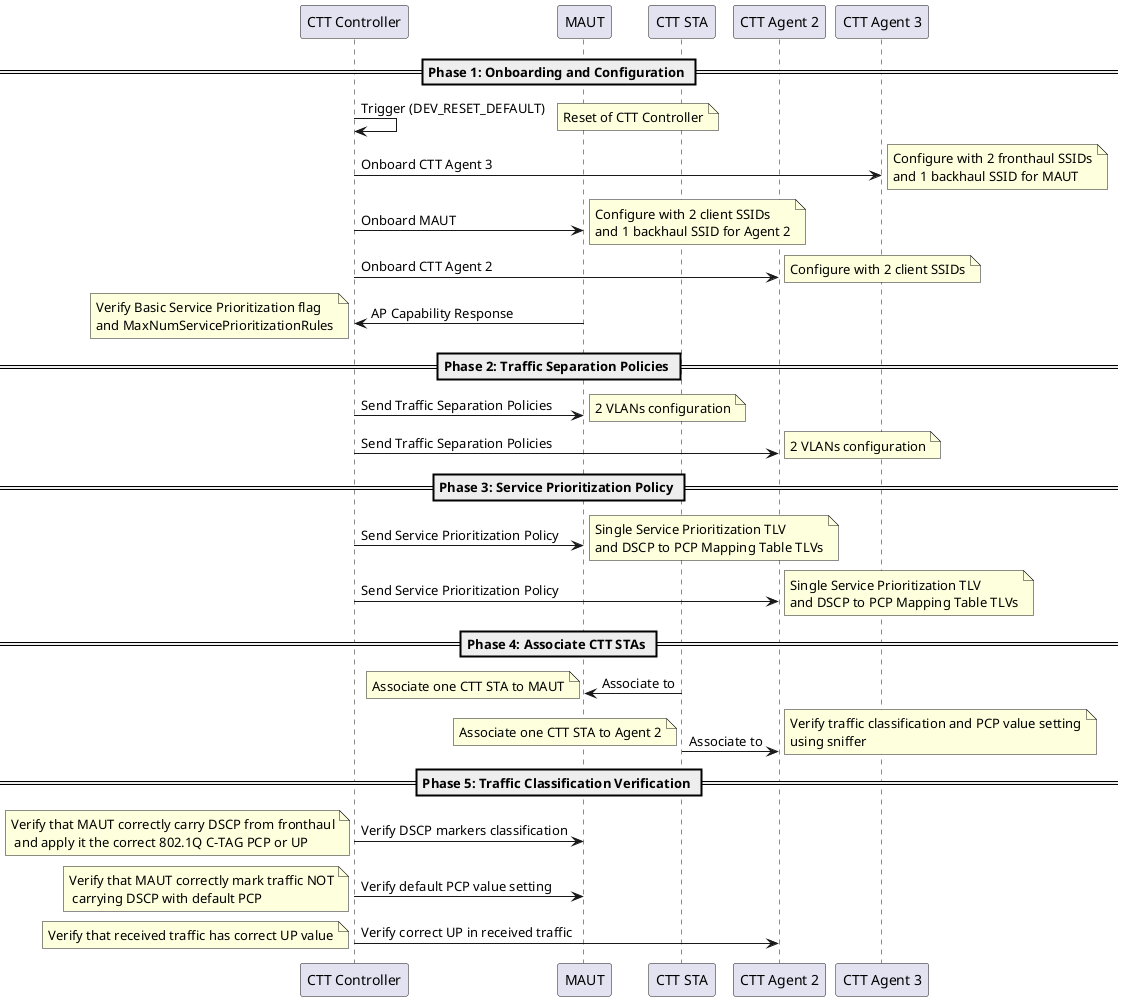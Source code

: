 @startuml
participant "CTT Controller" as Controller
participant "MAUT" as MAUT
participant "CTT STA" as CTT_STA
participant "CTT Agent 2" as Agent2
participant "CTT Agent 3" as Agent3

== Phase 1: Onboarding and Configuration ==

Controller -> Controller: Trigger (DEV_RESET_DEFAULT)
note right: Reset of CTT Controller

Controller -> Agent3: Onboard CTT Agent 3
note right: Configure with 2 fronthaul SSIDs\nand 1 backhaul SSID for MAUT

Controller -> MAUT: Onboard MAUT
note right: Configure with 2 client SSIDs\nand 1 backhaul SSID for Agent 2

Controller -> Agent2: Onboard CTT Agent 2
note right: Configure with 2 client SSIDs

MAUT -> Controller: AP Capability Response
note left: Verify Basic Service Prioritization flag\nand MaxNumServicePrioritizationRules

== Phase 2: Traffic Separation Policies ==

Controller -> MAUT: Send Traffic Separation Policies
note right: 2 VLANs configuration

Controller -> Agent2: Send Traffic Separation Policies
note right: 2 VLANs configuration

== Phase 3: Service Prioritization Policy ==

Controller -> MAUT: Send Service Prioritization Policy
note right: Single Service Prioritization TLV\nand DSCP to PCP Mapping Table TLVs

Controller -> Agent2: Send Service Prioritization Policy
note right: Single Service Prioritization TLV\nand DSCP to PCP Mapping Table TLVs

== Phase 4: Associate CTT STAs ==

CTT_STA -> MAUT: Associate to
note left: Associate one CTT STA to MAUT

CTT_STA -> Agent2: Associate to
note left: Associate one CTT STA to Agent 2

== Phase 5: Traffic Classification Verification ==

note right: Verify traffic classification and PCP value setting\nusing sniffer

Controller -> MAUT: Verify DSCP markers classification
note left: Verify that MAUT correctly carry DSCP from fronthaul\n and apply it the correct 802.1Q C-TAG PCP or UP

Controller -> MAUT: Verify default PCP value setting
note left: Verify that MAUT correctly mark traffic NOT\n carrying DSCP with default PCP

Controller -> Agent2: Verify correct UP in received traffic 
note left: Verify that received traffic has correct UP value

@enduml
